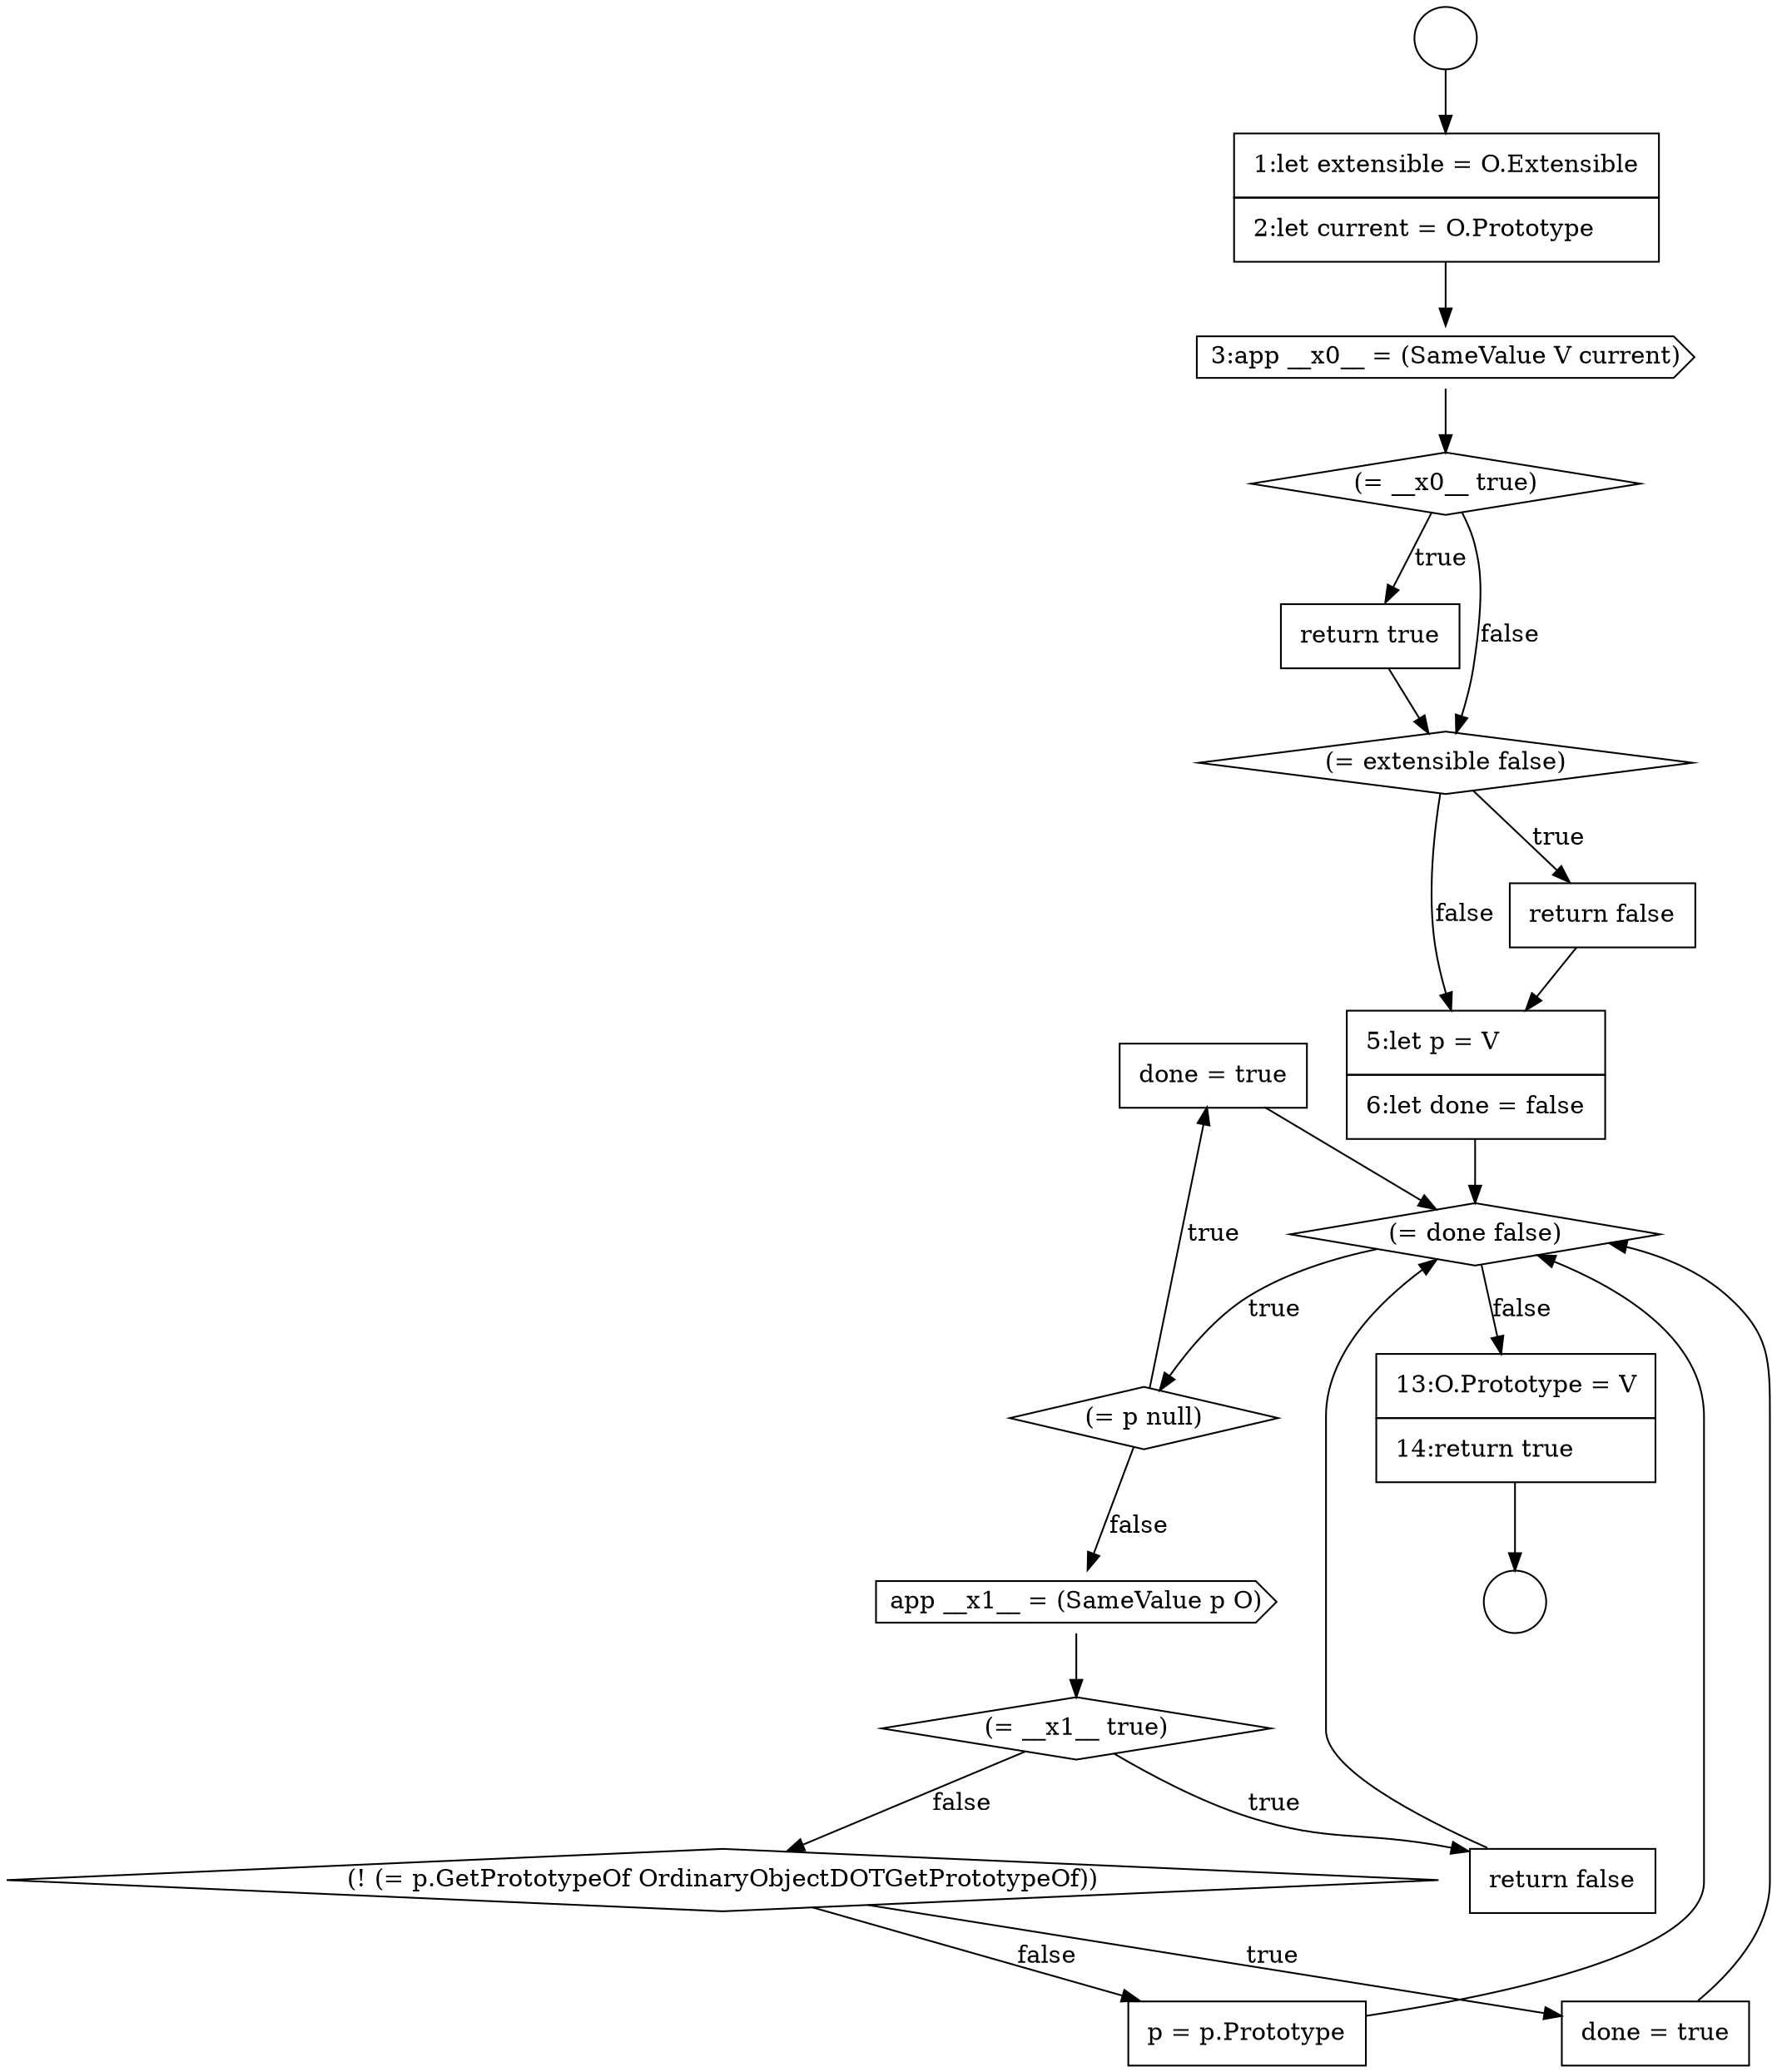 digraph {
  node1665 [shape=none, margin=0, label=<<font color="black">
    <table border="0" cellborder="1" cellspacing="0" cellpadding="10">
      <tr><td align="left">done = true</td></tr>
    </table>
  </font>> color="black" fillcolor="white" style=filled]
  node1660 [shape=diamond, label=<<font color="black">(= extensible false)</font>> color="black" fillcolor="white" style=filled]
  node1664 [shape=diamond, label=<<font color="black">(= p null)</font>> color="black" fillcolor="white" style=filled]
  node1666 [shape=cds, label=<<font color="black">app __x1__ = (SameValue p O)</font>> color="black" fillcolor="white" style=filled]
  node1656 [shape=none, margin=0, label=<<font color="black">
    <table border="0" cellborder="1" cellspacing="0" cellpadding="10">
      <tr><td align="left">1:let extensible = O.Extensible</td></tr>
      <tr><td align="left">2:let current = O.Prototype</td></tr>
    </table>
  </font>> color="black" fillcolor="white" style=filled]
  node1672 [shape=none, margin=0, label=<<font color="black">
    <table border="0" cellborder="1" cellspacing="0" cellpadding="10">
      <tr><td align="left">13:O.Prototype = V</td></tr>
      <tr><td align="left">14:return true</td></tr>
    </table>
  </font>> color="black" fillcolor="white" style=filled]
  node1659 [shape=none, margin=0, label=<<font color="black">
    <table border="0" cellborder="1" cellspacing="0" cellpadding="10">
      <tr><td align="left">return true</td></tr>
    </table>
  </font>> color="black" fillcolor="white" style=filled]
  node1668 [shape=none, margin=0, label=<<font color="black">
    <table border="0" cellborder="1" cellspacing="0" cellpadding="10">
      <tr><td align="left">return false</td></tr>
    </table>
  </font>> color="black" fillcolor="white" style=filled]
  node1663 [shape=diamond, label=<<font color="black">(= done false)</font>> color="black" fillcolor="white" style=filled]
  node1669 [shape=diamond, label=<<font color="black">(! (= p.GetPrototypeOf OrdinaryObjectDOTGetPrototypeOf))</font>> color="black" fillcolor="white" style=filled]
  node1667 [shape=diamond, label=<<font color="black">(= __x1__ true)</font>> color="black" fillcolor="white" style=filled]
  node1662 [shape=none, margin=0, label=<<font color="black">
    <table border="0" cellborder="1" cellspacing="0" cellpadding="10">
      <tr><td align="left">5:let p = V</td></tr>
      <tr><td align="left">6:let done = false</td></tr>
    </table>
  </font>> color="black" fillcolor="white" style=filled]
  node1658 [shape=diamond, label=<<font color="black">(= __x0__ true)</font>> color="black" fillcolor="white" style=filled]
  node1670 [shape=none, margin=0, label=<<font color="black">
    <table border="0" cellborder="1" cellspacing="0" cellpadding="10">
      <tr><td align="left">done = true</td></tr>
    </table>
  </font>> color="black" fillcolor="white" style=filled]
  node1654 [shape=circle label=" " color="black" fillcolor="white" style=filled]
  node1661 [shape=none, margin=0, label=<<font color="black">
    <table border="0" cellborder="1" cellspacing="0" cellpadding="10">
      <tr><td align="left">return false</td></tr>
    </table>
  </font>> color="black" fillcolor="white" style=filled]
  node1657 [shape=cds, label=<<font color="black">3:app __x0__ = (SameValue V current)</font>> color="black" fillcolor="white" style=filled]
  node1671 [shape=none, margin=0, label=<<font color="black">
    <table border="0" cellborder="1" cellspacing="0" cellpadding="10">
      <tr><td align="left">p = p.Prototype</td></tr>
    </table>
  </font>> color="black" fillcolor="white" style=filled]
  node1655 [shape=circle label=" " color="black" fillcolor="white" style=filled]
  node1670 -> node1663 [ color="black"]
  node1661 -> node1662 [ color="black"]
  node1668 -> node1663 [ color="black"]
  node1665 -> node1663 [ color="black"]
  node1654 -> node1656 [ color="black"]
  node1669 -> node1670 [label=<<font color="black">true</font>> color="black"]
  node1669 -> node1671 [label=<<font color="black">false</font>> color="black"]
  node1667 -> node1668 [label=<<font color="black">true</font>> color="black"]
  node1667 -> node1669 [label=<<font color="black">false</font>> color="black"]
  node1671 -> node1663 [ color="black"]
  node1666 -> node1667 [ color="black"]
  node1672 -> node1655 [ color="black"]
  node1660 -> node1661 [label=<<font color="black">true</font>> color="black"]
  node1660 -> node1662 [label=<<font color="black">false</font>> color="black"]
  node1659 -> node1660 [ color="black"]
  node1664 -> node1665 [label=<<font color="black">true</font>> color="black"]
  node1664 -> node1666 [label=<<font color="black">false</font>> color="black"]
  node1663 -> node1664 [label=<<font color="black">true</font>> color="black"]
  node1663 -> node1672 [label=<<font color="black">false</font>> color="black"]
  node1658 -> node1659 [label=<<font color="black">true</font>> color="black"]
  node1658 -> node1660 [label=<<font color="black">false</font>> color="black"]
  node1656 -> node1657 [ color="black"]
  node1662 -> node1663 [ color="black"]
  node1657 -> node1658 [ color="black"]
}
